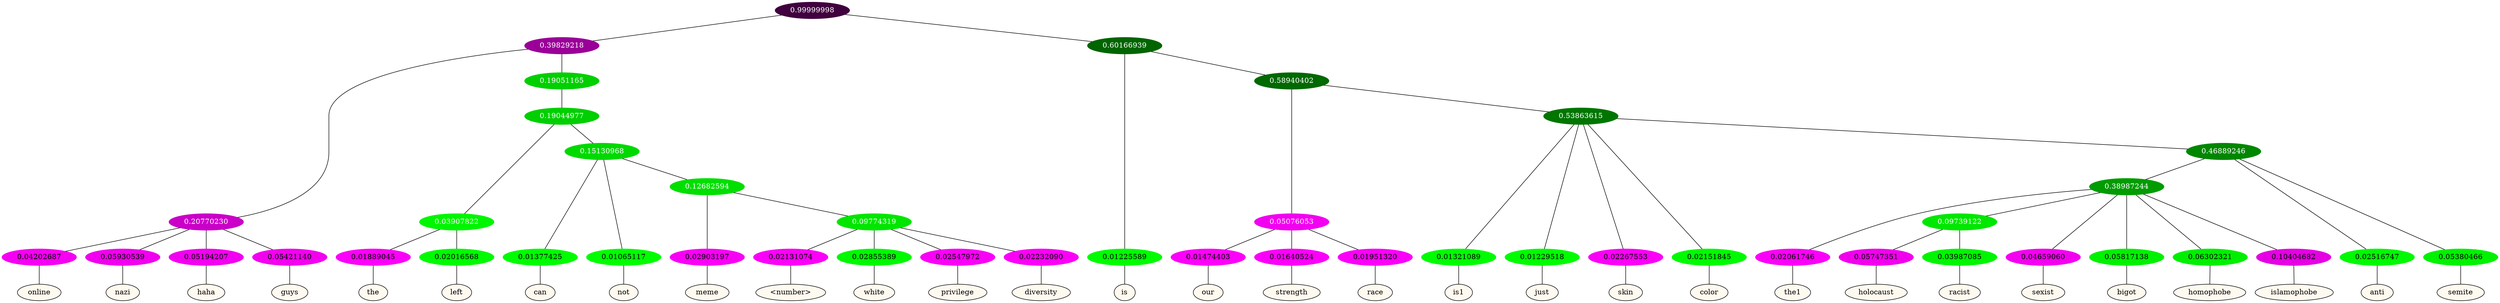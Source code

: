 graph {
	node [format=png height=0.15 nodesep=0.001 ordering=out overlap=prism overlap_scaling=0.01 ranksep=0.001 ratio=0.2 style=filled width=0.15]
	{
		rank=same
		a_w_7 [label=online color=black fillcolor=floralwhite style="filled,solid"]
		a_w_8 [label=nazi color=black fillcolor=floralwhite style="filled,solid"]
		a_w_9 [label=haha color=black fillcolor=floralwhite style="filled,solid"]
		a_w_10 [label=guys color=black fillcolor=floralwhite style="filled,solid"]
		a_w_24 [label=the color=black fillcolor=floralwhite style="filled,solid"]
		a_w_25 [label=left color=black fillcolor=floralwhite style="filled,solid"]
		a_w_26 [label=can color=black fillcolor=floralwhite style="filled,solid"]
		a_w_27 [label=not color=black fillcolor=floralwhite style="filled,solid"]
		a_w_32 [label=meme color=black fillcolor=floralwhite style="filled,solid"]
		a_w_40 [label="\<number\>" color=black fillcolor=floralwhite style="filled,solid"]
		a_w_41 [label=white color=black fillcolor=floralwhite style="filled,solid"]
		a_w_42 [label=privilege color=black fillcolor=floralwhite style="filled,solid"]
		a_w_43 [label=diversity color=black fillcolor=floralwhite style="filled,solid"]
		a_w_5 [label=is color=black fillcolor=floralwhite style="filled,solid"]
		a_w_16 [label=our color=black fillcolor=floralwhite style="filled,solid"]
		a_w_17 [label=strength color=black fillcolor=floralwhite style="filled,solid"]
		a_w_18 [label=race color=black fillcolor=floralwhite style="filled,solid"]
		a_w_19 [label=is1 color=black fillcolor=floralwhite style="filled,solid"]
		a_w_20 [label=just color=black fillcolor=floralwhite style="filled,solid"]
		a_w_21 [label=skin color=black fillcolor=floralwhite style="filled,solid"]
		a_w_22 [label=color color=black fillcolor=floralwhite style="filled,solid"]
		a_w_34 [label=the1 color=black fillcolor=floralwhite style="filled,solid"]
		a_w_44 [label=holocaust color=black fillcolor=floralwhite style="filled,solid"]
		a_w_45 [label=racist color=black fillcolor=floralwhite style="filled,solid"]
		a_w_36 [label=sexist color=black fillcolor=floralwhite style="filled,solid"]
		a_w_37 [label=bigot color=black fillcolor=floralwhite style="filled,solid"]
		a_w_38 [label=homophobe color=black fillcolor=floralwhite style="filled,solid"]
		a_w_39 [label=islamophobe color=black fillcolor=floralwhite style="filled,solid"]
		a_w_30 [label=anti color=black fillcolor=floralwhite style="filled,solid"]
		a_w_31 [label=semite color=black fillcolor=floralwhite style="filled,solid"]
	}
	a_n_7 -- a_w_7
	a_n_8 -- a_w_8
	a_n_9 -- a_w_9
	a_n_10 -- a_w_10
	a_n_24 -- a_w_24
	a_n_25 -- a_w_25
	a_n_26 -- a_w_26
	a_n_27 -- a_w_27
	a_n_32 -- a_w_32
	a_n_40 -- a_w_40
	a_n_41 -- a_w_41
	a_n_42 -- a_w_42
	a_n_43 -- a_w_43
	a_n_5 -- a_w_5
	a_n_16 -- a_w_16
	a_n_17 -- a_w_17
	a_n_18 -- a_w_18
	a_n_19 -- a_w_19
	a_n_20 -- a_w_20
	a_n_21 -- a_w_21
	a_n_22 -- a_w_22
	a_n_34 -- a_w_34
	a_n_44 -- a_w_44
	a_n_45 -- a_w_45
	a_n_36 -- a_w_36
	a_n_37 -- a_w_37
	a_n_38 -- a_w_38
	a_n_39 -- a_w_39
	a_n_30 -- a_w_30
	a_n_31 -- a_w_31
	{
		rank=same
		a_n_7 [label=0.04202687 color="0.835 1.000 0.958" fontcolor=black]
		a_n_8 [label=0.05930539 color="0.835 1.000 0.941" fontcolor=black]
		a_n_9 [label=0.05194207 color="0.835 1.000 0.948" fontcolor=black]
		a_n_10 [label=0.05421140 color="0.835 1.000 0.946" fontcolor=black]
		a_n_24 [label=0.01889045 color="0.835 1.000 0.981" fontcolor=black]
		a_n_25 [label=0.02016568 color="0.334 1.000 0.980" fontcolor=black]
		a_n_26 [label=0.01377425 color="0.334 1.000 0.986" fontcolor=black]
		a_n_27 [label=0.01065117 color="0.334 1.000 0.989" fontcolor=black]
		a_n_32 [label=0.02903197 color="0.835 1.000 0.971" fontcolor=black]
		a_n_40 [label=0.02131074 color="0.835 1.000 0.979" fontcolor=black]
		a_n_41 [label=0.02855389 color="0.334 1.000 0.971" fontcolor=black]
		a_n_42 [label=0.02547972 color="0.835 1.000 0.975" fontcolor=black]
		a_n_43 [label=0.02232090 color="0.835 1.000 0.978" fontcolor=black]
		a_n_5 [label=0.01225589 color="0.334 1.000 0.988" fontcolor=black]
		a_n_16 [label=0.01474403 color="0.835 1.000 0.985" fontcolor=black]
		a_n_17 [label=0.01640524 color="0.835 1.000 0.984" fontcolor=black]
		a_n_18 [label=0.01951320 color="0.835 1.000 0.980" fontcolor=black]
		a_n_19 [label=0.01321089 color="0.334 1.000 0.987" fontcolor=black]
		a_n_20 [label=0.01229518 color="0.334 1.000 0.988" fontcolor=black]
		a_n_21 [label=0.02267553 color="0.835 1.000 0.977" fontcolor=black]
		a_n_22 [label=0.02151845 color="0.334 1.000 0.978" fontcolor=black]
		a_n_34 [label=0.02061746 color="0.835 1.000 0.979" fontcolor=black]
		a_n_44 [label=0.05747351 color="0.835 1.000 0.943" fontcolor=black]
		a_n_45 [label=0.03987085 color="0.334 1.000 0.960" fontcolor=black]
		a_n_36 [label=0.04659060 color="0.835 1.000 0.953" fontcolor=black]
		a_n_37 [label=0.05817138 color="0.334 1.000 0.942" fontcolor=black]
		a_n_38 [label=0.06302321 color="0.334 1.000 0.937" fontcolor=black]
		a_n_39 [label=0.10404682 color="0.835 1.000 0.896" fontcolor=black]
		a_n_30 [label=0.02516747 color="0.334 1.000 0.975" fontcolor=black]
		a_n_31 [label=0.05380466 color="0.334 1.000 0.946" fontcolor=black]
	}
	a_n_0 [label=0.99999998 color="0.835 1.000 0.250" fontcolor=grey99]
	a_n_1 [label=0.39829218 color="0.835 1.000 0.602" fontcolor=grey99]
	a_n_0 -- a_n_1
	a_n_2 [label=0.60166939 color="0.334 1.000 0.398" fontcolor=grey99]
	a_n_0 -- a_n_2
	a_n_3 [label=0.20770230 color="0.835 1.000 0.792" fontcolor=grey99]
	a_n_1 -- a_n_3
	a_n_4 [label=0.19051165 color="0.334 1.000 0.809" fontcolor=grey99]
	a_n_1 -- a_n_4
	a_n_2 -- a_n_5
	a_n_6 [label=0.58940402 color="0.334 1.000 0.411" fontcolor=grey99]
	a_n_2 -- a_n_6
	a_n_3 -- a_n_7
	a_n_3 -- a_n_8
	a_n_3 -- a_n_9
	a_n_3 -- a_n_10
	a_n_11 [label=0.19044977 color="0.334 1.000 0.810" fontcolor=grey99]
	a_n_4 -- a_n_11
	a_n_12 [label=0.05076053 color="0.835 1.000 0.949" fontcolor=grey99]
	a_n_6 -- a_n_12
	a_n_13 [label=0.53863615 color="0.334 1.000 0.461" fontcolor=grey99]
	a_n_6 -- a_n_13
	a_n_14 [label=0.03907822 color="0.334 1.000 0.961" fontcolor=grey99]
	a_n_11 -- a_n_14
	a_n_15 [label=0.15130968 color="0.334 1.000 0.849" fontcolor=grey99]
	a_n_11 -- a_n_15
	a_n_12 -- a_n_16
	a_n_12 -- a_n_17
	a_n_12 -- a_n_18
	a_n_13 -- a_n_19
	a_n_13 -- a_n_20
	a_n_13 -- a_n_21
	a_n_13 -- a_n_22
	a_n_23 [label=0.46889246 color="0.334 1.000 0.531" fontcolor=grey99]
	a_n_13 -- a_n_23
	a_n_14 -- a_n_24
	a_n_14 -- a_n_25
	a_n_15 -- a_n_26
	a_n_15 -- a_n_27
	a_n_28 [label=0.12682594 color="0.334 1.000 0.873" fontcolor=grey99]
	a_n_15 -- a_n_28
	a_n_29 [label=0.38987244 color="0.334 1.000 0.610" fontcolor=grey99]
	a_n_23 -- a_n_29
	a_n_23 -- a_n_30
	a_n_23 -- a_n_31
	a_n_28 -- a_n_32
	a_n_33 [label=0.09774319 color="0.334 1.000 0.902" fontcolor=grey99]
	a_n_28 -- a_n_33
	a_n_29 -- a_n_34
	a_n_35 [label=0.09739122 color="0.334 1.000 0.903" fontcolor=grey99]
	a_n_29 -- a_n_35
	a_n_29 -- a_n_36
	a_n_29 -- a_n_37
	a_n_29 -- a_n_38
	a_n_29 -- a_n_39
	a_n_33 -- a_n_40
	a_n_33 -- a_n_41
	a_n_33 -- a_n_42
	a_n_33 -- a_n_43
	a_n_35 -- a_n_44
	a_n_35 -- a_n_45
}
